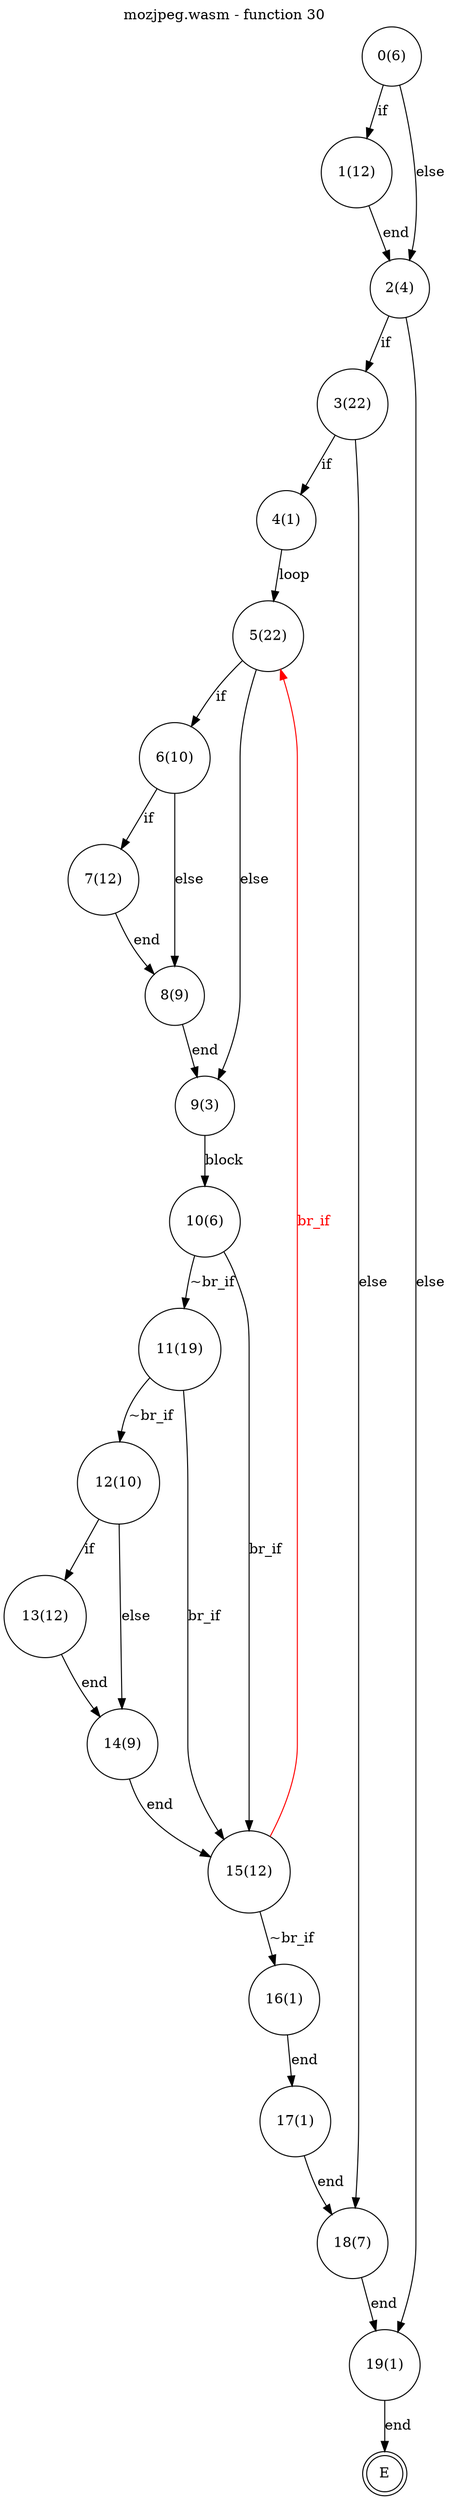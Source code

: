 digraph finite_state_machine {
    label = "mozjpeg.wasm - function 30"
    labelloc =  t
    labelfontsize = 16
    labelfontcolor = black
    labelfontname = "Helvetica"
    node [shape = doublecircle]; E ;
node [shape=circle, fontcolor=black, style="", label="0(6)"]0
node [shape=circle, fontcolor=black, style="", label="1(12)"]1
node [shape=circle, fontcolor=black, style="", label="2(4)"]2
node [shape=circle, fontcolor=black, style="", label="3(22)"]3
node [shape=circle, fontcolor=black, style="", label="4(1)"]4
node [shape=circle, fontcolor=black, style="", label="5(22)"]5
node [shape=circle, fontcolor=black, style="", label="6(10)"]6
node [shape=circle, fontcolor=black, style="", label="7(12)"]7
node [shape=circle, fontcolor=black, style="", label="8(9)"]8
node [shape=circle, fontcolor=black, style="", label="9(3)"]9
node [shape=circle, fontcolor=black, style="", label="10(6)"]10
node [shape=circle, fontcolor=black, style="", label="11(19)"]11
node [shape=circle, fontcolor=black, style="", label="12(10)"]12
node [shape=circle, fontcolor=black, style="", label="13(12)"]13
node [shape=circle, fontcolor=black, style="", label="14(9)"]14
node [shape=circle, fontcolor=black, style="", label="15(12)"]15
node [shape=circle, fontcolor=black, style="", label="16(1)"]16
node [shape=circle, fontcolor=black, style="", label="17(1)"]17
node [shape=circle, fontcolor=black, style="", label="18(7)"]18
node [shape=circle, fontcolor=black, style="", label="19(1)"]19
node [shape=circle, fontcolor=black, style="", label="E"]E
    0 -> 1[label="if"];
    0 -> 2[label="else"];
    1 -> 2[label="end"];
    2 -> 3[label="if"];
    2 -> 19[label="else"];
    3 -> 4[label="if"];
    3 -> 18[label="else"];
    4 -> 5[label="loop"];
    5 -> 6[label="if"];
    5 -> 9[label="else"];
    6 -> 7[label="if"];
    6 -> 8[label="else"];
    7 -> 8[label="end"];
    8 -> 9[label="end"];
    9 -> 10[label="block"];
    10 -> 11[label="~br_if"];
    10 -> 15[label="br_if"];
    11 -> 12[label="~br_if"];
    11 -> 15[label="br_if"];
    12 -> 13[label="if"];
    12 -> 14[label="else"];
    13 -> 14[label="end"];
    14 -> 15[label="end"];
    15 -> 16[label="~br_if"];
    15 -> 5[color="red" fontcolor="red" label="br_if"];
    16 -> 17[label="end"];
    17 -> 18[label="end"];
    18 -> 19[label="end"];
    19 -> E[label="end"];
}
